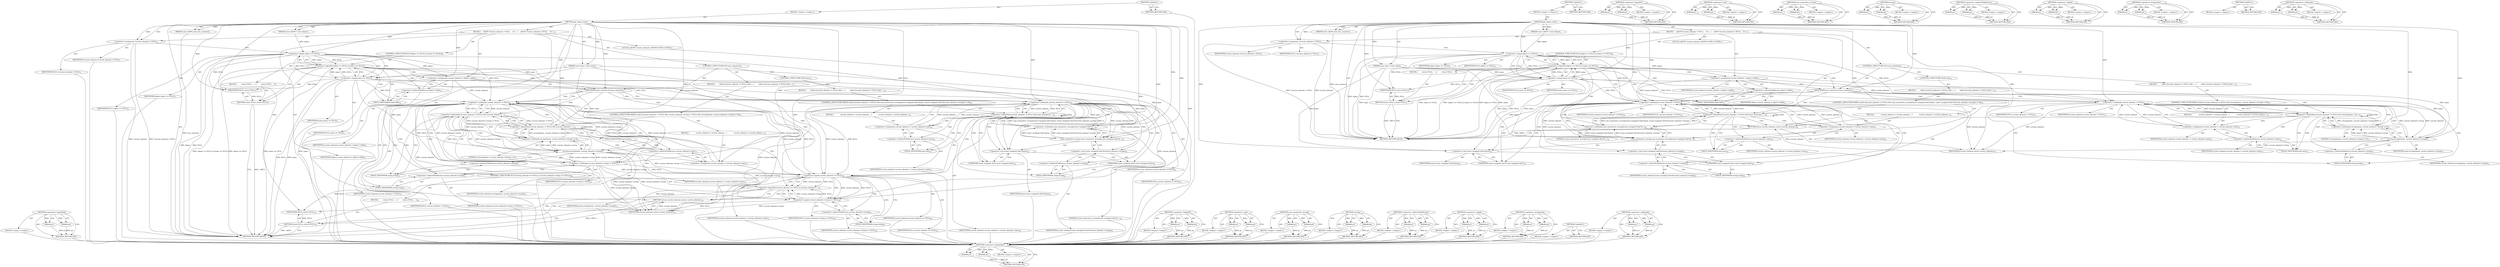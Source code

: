 digraph "&lt;operator&gt;.notEquals" {
vulnerable_125 [label=<(METHOD,&lt;operator&gt;.logicalAnd)>];
vulnerable_126 [label=<(PARAM,p1)>];
vulnerable_127 [label=<(PARAM,p2)>];
vulnerable_128 [label=<(BLOCK,&lt;empty&gt;,&lt;empty&gt;)>];
vulnerable_129 [label=<(METHOD_RETURN,ANY)>];
vulnerable_6 [label=<(METHOD,&lt;global&gt;)<SUB>1</SUB>>];
vulnerable_7 [label=<(BLOCK,&lt;empty&gt;,&lt;empty&gt;)<SUB>1</SUB>>];
vulnerable_8 [label=<(METHOD,get_object_item)<SUB>1</SUB>>];
vulnerable_9 [label=<(PARAM,const cJSON * const object)<SUB>1</SUB>>];
vulnerable_10 [label=<(PARAM,const char * const name)<SUB>1</SUB>>];
vulnerable_11 [label=<(PARAM,const cJSON_bool case_sensitive)<SUB>1</SUB>>];
vulnerable_12 [label=<(BLOCK,{
    cJSON *current_element = NULL;

    if ((...,{
    cJSON *current_element = NULL;

    if ((...)<SUB>2</SUB>>];
vulnerable_13 [label="<(LOCAL,cJSON* current_element: cJSON*)<SUB>3</SUB>>"];
vulnerable_14 [label=<(&lt;operator&gt;.assignment,*current_element = NULL)<SUB>3</SUB>>];
vulnerable_15 [label=<(IDENTIFIER,current_element,*current_element = NULL)<SUB>3</SUB>>];
vulnerable_16 [label=<(IDENTIFIER,NULL,*current_element = NULL)<SUB>3</SUB>>];
vulnerable_17 [label=<(CONTROL_STRUCTURE,IF,if ((object == NULL) || (name == NULL)))<SUB>5</SUB>>];
vulnerable_18 [label=<(&lt;operator&gt;.logicalOr,(object == NULL) || (name == NULL))<SUB>5</SUB>>];
vulnerable_19 [label=<(&lt;operator&gt;.equals,object == NULL)<SUB>5</SUB>>];
vulnerable_20 [label=<(IDENTIFIER,object,object == NULL)<SUB>5</SUB>>];
vulnerable_21 [label=<(IDENTIFIER,NULL,object == NULL)<SUB>5</SUB>>];
vulnerable_22 [label=<(&lt;operator&gt;.equals,name == NULL)<SUB>5</SUB>>];
vulnerable_23 [label=<(IDENTIFIER,name,name == NULL)<SUB>5</SUB>>];
vulnerable_24 [label=<(IDENTIFIER,NULL,name == NULL)<SUB>5</SUB>>];
vulnerable_25 [label=<(BLOCK,{
        return NULL;
    },{
        return NULL;
    })<SUB>6</SUB>>];
vulnerable_26 [label=<(RETURN,return NULL;,return NULL;)<SUB>7</SUB>>];
vulnerable_27 [label=<(IDENTIFIER,NULL,return NULL;)<SUB>7</SUB>>];
vulnerable_28 [label=<(&lt;operator&gt;.assignment,current_element = object-&gt;child)<SUB>10</SUB>>];
vulnerable_29 [label=<(IDENTIFIER,current_element,current_element = object-&gt;child)<SUB>10</SUB>>];
vulnerable_30 [label=<(&lt;operator&gt;.indirectFieldAccess,object-&gt;child)<SUB>10</SUB>>];
vulnerable_31 [label=<(IDENTIFIER,object,current_element = object-&gt;child)<SUB>10</SUB>>];
vulnerable_32 [label=<(FIELD_IDENTIFIER,child,child)<SUB>10</SUB>>];
vulnerable_33 [label=<(CONTROL_STRUCTURE,IF,if (case_sensitive))<SUB>11</SUB>>];
vulnerable_34 [label=<(IDENTIFIER,case_sensitive,if (case_sensitive))<SUB>11</SUB>>];
vulnerable_35 [label=<(BLOCK,{
        while ((current_element != NULL) &amp;&amp; (...,{
        while ((current_element != NULL) &amp;&amp; (...)<SUB>12</SUB>>];
vulnerable_36 [label=<(CONTROL_STRUCTURE,WHILE,while ((current_element != NULL) &amp;&amp; (strcmp(name, current_element-&gt;string) != 0)))<SUB>13</SUB>>];
vulnerable_37 [label=<(&lt;operator&gt;.logicalAnd,(current_element != NULL) &amp;&amp; (strcmp(name, curr...)<SUB>13</SUB>>];
vulnerable_38 [label=<(&lt;operator&gt;.notEquals,current_element != NULL)<SUB>13</SUB>>];
vulnerable_39 [label=<(IDENTIFIER,current_element,current_element != NULL)<SUB>13</SUB>>];
vulnerable_40 [label=<(IDENTIFIER,NULL,current_element != NULL)<SUB>13</SUB>>];
vulnerable_41 [label=<(&lt;operator&gt;.notEquals,strcmp(name, current_element-&gt;string) != 0)<SUB>13</SUB>>];
vulnerable_42 [label=<(strcmp,strcmp(name, current_element-&gt;string))<SUB>13</SUB>>];
vulnerable_43 [label=<(IDENTIFIER,name,strcmp(name, current_element-&gt;string))<SUB>13</SUB>>];
vulnerable_44 [label=<(&lt;operator&gt;.indirectFieldAccess,current_element-&gt;string)<SUB>13</SUB>>];
vulnerable_45 [label=<(IDENTIFIER,current_element,strcmp(name, current_element-&gt;string))<SUB>13</SUB>>];
vulnerable_46 [label=<(FIELD_IDENTIFIER,string,string)<SUB>13</SUB>>];
vulnerable_47 [label=<(LITERAL,0,strcmp(name, current_element-&gt;string) != 0)<SUB>13</SUB>>];
vulnerable_48 [label=<(BLOCK,{
             current_element = current_elemen...,{
             current_element = current_elemen...)<SUB>14</SUB>>];
vulnerable_49 [label=<(&lt;operator&gt;.assignment,current_element = current_element-&gt;next)<SUB>15</SUB>>];
vulnerable_50 [label=<(IDENTIFIER,current_element,current_element = current_element-&gt;next)<SUB>15</SUB>>];
vulnerable_51 [label=<(&lt;operator&gt;.indirectFieldAccess,current_element-&gt;next)<SUB>15</SUB>>];
vulnerable_52 [label=<(IDENTIFIER,current_element,current_element = current_element-&gt;next)<SUB>15</SUB>>];
vulnerable_53 [label=<(FIELD_IDENTIFIER,next,next)<SUB>15</SUB>>];
vulnerable_54 [label=<(CONTROL_STRUCTURE,ELSE,else)<SUB>19</SUB>>];
vulnerable_55 [label=<(BLOCK,{
        while ((current_element != NULL) &amp;&amp; (...,{
        while ((current_element != NULL) &amp;&amp; (...)<SUB>19</SUB>>];
vulnerable_56 [label=<(CONTROL_STRUCTURE,WHILE,while ((current_element != NULL) &amp;&amp; (case_insensitive_strcmp((const unsigned char*)name, (const unsigned char*)(current_element-&gt;string)) != 0)))<SUB>20</SUB>>];
vulnerable_57 [label=<(&lt;operator&gt;.logicalAnd,(current_element != NULL) &amp;&amp; (case_insensitive_...)<SUB>20</SUB>>];
vulnerable_58 [label=<(&lt;operator&gt;.notEquals,current_element != NULL)<SUB>20</SUB>>];
vulnerable_59 [label=<(IDENTIFIER,current_element,current_element != NULL)<SUB>20</SUB>>];
vulnerable_60 [label=<(IDENTIFIER,NULL,current_element != NULL)<SUB>20</SUB>>];
vulnerable_61 [label=<(&lt;operator&gt;.notEquals,case_insensitive_strcmp((const unsigned char*)n...)<SUB>20</SUB>>];
vulnerable_62 [label=<(case_insensitive_strcmp,case_insensitive_strcmp((const unsigned char*)n...)<SUB>20</SUB>>];
vulnerable_63 [label=<(&lt;operator&gt;.cast,(const unsigned char*)name)<SUB>20</SUB>>];
vulnerable_64 [label=<(UNKNOWN,const unsigned char*,const unsigned char*)<SUB>20</SUB>>];
vulnerable_65 [label=<(IDENTIFIER,name,(const unsigned char*)name)<SUB>20</SUB>>];
vulnerable_66 [label=<(&lt;operator&gt;.cast,(const unsigned char*)(current_element-&gt;string))<SUB>20</SUB>>];
vulnerable_67 [label=<(UNKNOWN,const unsigned char*,const unsigned char*)<SUB>20</SUB>>];
vulnerable_68 [label=<(&lt;operator&gt;.indirectFieldAccess,current_element-&gt;string)<SUB>20</SUB>>];
vulnerable_69 [label=<(IDENTIFIER,current_element,(const unsigned char*)(current_element-&gt;string))<SUB>20</SUB>>];
vulnerable_70 [label=<(FIELD_IDENTIFIER,string,string)<SUB>20</SUB>>];
vulnerable_71 [label=<(LITERAL,0,case_insensitive_strcmp((const unsigned char*)n...)<SUB>20</SUB>>];
vulnerable_72 [label=<(BLOCK,{
            current_element = current_element...,{
            current_element = current_element...)<SUB>21</SUB>>];
vulnerable_73 [label=<(&lt;operator&gt;.assignment,current_element = current_element-&gt;next)<SUB>22</SUB>>];
vulnerable_74 [label=<(IDENTIFIER,current_element,current_element = current_element-&gt;next)<SUB>22</SUB>>];
vulnerable_75 [label=<(&lt;operator&gt;.indirectFieldAccess,current_element-&gt;next)<SUB>22</SUB>>];
vulnerable_76 [label=<(IDENTIFIER,current_element,current_element = current_element-&gt;next)<SUB>22</SUB>>];
vulnerable_77 [label=<(FIELD_IDENTIFIER,next,next)<SUB>22</SUB>>];
vulnerable_78 [label=<(RETURN,return current_element;,return current_element;)<SUB>26</SUB>>];
vulnerable_79 [label=<(IDENTIFIER,current_element,return current_element;)<SUB>26</SUB>>];
vulnerable_80 [label=<(METHOD_RETURN,cJSON)<SUB>1</SUB>>];
vulnerable_82 [label=<(METHOD_RETURN,ANY)<SUB>1</SUB>>];
vulnerable_110 [label=<(METHOD,&lt;operator&gt;.logicalOr)>];
vulnerable_111 [label=<(PARAM,p1)>];
vulnerable_112 [label=<(PARAM,p2)>];
vulnerable_113 [label=<(BLOCK,&lt;empty&gt;,&lt;empty&gt;)>];
vulnerable_114 [label=<(METHOD_RETURN,ANY)>];
vulnerable_145 [label=<(METHOD,&lt;operator&gt;.cast)>];
vulnerable_146 [label=<(PARAM,p1)>];
vulnerable_147 [label=<(PARAM,p2)>];
vulnerable_148 [label=<(BLOCK,&lt;empty&gt;,&lt;empty&gt;)>];
vulnerable_149 [label=<(METHOD_RETURN,ANY)>];
vulnerable_140 [label=<(METHOD,case_insensitive_strcmp)>];
vulnerable_141 [label=<(PARAM,p1)>];
vulnerable_142 [label=<(PARAM,p2)>];
vulnerable_143 [label=<(BLOCK,&lt;empty&gt;,&lt;empty&gt;)>];
vulnerable_144 [label=<(METHOD_RETURN,ANY)>];
vulnerable_135 [label=<(METHOD,strcmp)>];
vulnerable_136 [label=<(PARAM,p1)>];
vulnerable_137 [label=<(PARAM,p2)>];
vulnerable_138 [label=<(BLOCK,&lt;empty&gt;,&lt;empty&gt;)>];
vulnerable_139 [label=<(METHOD_RETURN,ANY)>];
vulnerable_120 [label=<(METHOD,&lt;operator&gt;.indirectFieldAccess)>];
vulnerable_121 [label=<(PARAM,p1)>];
vulnerable_122 [label=<(PARAM,p2)>];
vulnerable_123 [label=<(BLOCK,&lt;empty&gt;,&lt;empty&gt;)>];
vulnerable_124 [label=<(METHOD_RETURN,ANY)>];
vulnerable_115 [label=<(METHOD,&lt;operator&gt;.equals)>];
vulnerable_116 [label=<(PARAM,p1)>];
vulnerable_117 [label=<(PARAM,p2)>];
vulnerable_118 [label=<(BLOCK,&lt;empty&gt;,&lt;empty&gt;)>];
vulnerable_119 [label=<(METHOD_RETURN,ANY)>];
vulnerable_105 [label=<(METHOD,&lt;operator&gt;.assignment)>];
vulnerable_106 [label=<(PARAM,p1)>];
vulnerable_107 [label=<(PARAM,p2)>];
vulnerable_108 [label=<(BLOCK,&lt;empty&gt;,&lt;empty&gt;)>];
vulnerable_109 [label=<(METHOD_RETURN,ANY)>];
vulnerable_99 [label=<(METHOD,&lt;global&gt;)<SUB>1</SUB>>];
vulnerable_100 [label=<(BLOCK,&lt;empty&gt;,&lt;empty&gt;)>];
vulnerable_101 [label=<(METHOD_RETURN,ANY)>];
vulnerable_130 [label=<(METHOD,&lt;operator&gt;.notEquals)>];
vulnerable_131 [label=<(PARAM,p1)>];
vulnerable_132 [label=<(PARAM,p2)>];
vulnerable_133 [label=<(BLOCK,&lt;empty&gt;,&lt;empty&gt;)>];
vulnerable_134 [label=<(METHOD_RETURN,ANY)>];
fixed_144 [label=<(METHOD,&lt;operator&gt;.logicalAnd)>];
fixed_145 [label=<(PARAM,p1)>];
fixed_146 [label=<(PARAM,p2)>];
fixed_147 [label=<(BLOCK,&lt;empty&gt;,&lt;empty&gt;)>];
fixed_148 [label=<(METHOD_RETURN,ANY)>];
fixed_6 [label=<(METHOD,&lt;global&gt;)<SUB>1</SUB>>];
fixed_7 [label=<(BLOCK,&lt;empty&gt;,&lt;empty&gt;)<SUB>1</SUB>>];
fixed_8 [label=<(METHOD,get_object_item)<SUB>1</SUB>>];
fixed_9 [label=<(PARAM,const cJSON * const object)<SUB>1</SUB>>];
fixed_10 [label=<(PARAM,const char * const name)<SUB>1</SUB>>];
fixed_11 [label=<(PARAM,const cJSON_bool case_sensitive)<SUB>1</SUB>>];
fixed_12 [label=<(BLOCK,{
    cJSON *current_element = NULL;

    if ((...,{
    cJSON *current_element = NULL;

    if ((...)<SUB>2</SUB>>];
fixed_13 [label="<(LOCAL,cJSON* current_element: cJSON*)<SUB>3</SUB>>"];
fixed_14 [label=<(&lt;operator&gt;.assignment,*current_element = NULL)<SUB>3</SUB>>];
fixed_15 [label=<(IDENTIFIER,current_element,*current_element = NULL)<SUB>3</SUB>>];
fixed_16 [label=<(IDENTIFIER,NULL,*current_element = NULL)<SUB>3</SUB>>];
fixed_17 [label=<(CONTROL_STRUCTURE,IF,if ((object == NULL) || (name == NULL)))<SUB>5</SUB>>];
fixed_18 [label=<(&lt;operator&gt;.logicalOr,(object == NULL) || (name == NULL))<SUB>5</SUB>>];
fixed_19 [label=<(&lt;operator&gt;.equals,object == NULL)<SUB>5</SUB>>];
fixed_20 [label=<(IDENTIFIER,object,object == NULL)<SUB>5</SUB>>];
fixed_21 [label=<(IDENTIFIER,NULL,object == NULL)<SUB>5</SUB>>];
fixed_22 [label=<(&lt;operator&gt;.equals,name == NULL)<SUB>5</SUB>>];
fixed_23 [label=<(IDENTIFIER,name,name == NULL)<SUB>5</SUB>>];
fixed_24 [label=<(IDENTIFIER,NULL,name == NULL)<SUB>5</SUB>>];
fixed_25 [label=<(BLOCK,{
        return NULL;
    },{
        return NULL;
    })<SUB>6</SUB>>];
fixed_26 [label=<(RETURN,return NULL;,return NULL;)<SUB>7</SUB>>];
fixed_27 [label=<(IDENTIFIER,NULL,return NULL;)<SUB>7</SUB>>];
fixed_28 [label=<(&lt;operator&gt;.assignment,current_element = object-&gt;child)<SUB>10</SUB>>];
fixed_29 [label=<(IDENTIFIER,current_element,current_element = object-&gt;child)<SUB>10</SUB>>];
fixed_30 [label=<(&lt;operator&gt;.indirectFieldAccess,object-&gt;child)<SUB>10</SUB>>];
fixed_31 [label=<(IDENTIFIER,object,current_element = object-&gt;child)<SUB>10</SUB>>];
fixed_32 [label=<(FIELD_IDENTIFIER,child,child)<SUB>10</SUB>>];
fixed_33 [label=<(CONTROL_STRUCTURE,IF,if (case_sensitive))<SUB>11</SUB>>];
fixed_34 [label=<(IDENTIFIER,case_sensitive,if (case_sensitive))<SUB>11</SUB>>];
fixed_35 [label=<(BLOCK,{
        while ((current_element != NULL) &amp;&amp; (...,{
        while ((current_element != NULL) &amp;&amp; (...)<SUB>12</SUB>>];
fixed_36 [label=<(CONTROL_STRUCTURE,WHILE,while ((current_element != NULL) &amp;&amp; (current_element-&gt;string != NULL) &amp;&amp; (strcmp(name, current_element-&gt;string) != 0)))<SUB>13</SUB>>];
fixed_37 [label=<(&lt;operator&gt;.logicalAnd,(current_element != NULL) &amp;&amp; (current_element-&gt;...)<SUB>13</SUB>>];
fixed_38 [label=<(&lt;operator&gt;.logicalAnd,(current_element != NULL) &amp;&amp; (current_element-&gt;...)<SUB>13</SUB>>];
fixed_39 [label=<(&lt;operator&gt;.notEquals,current_element != NULL)<SUB>13</SUB>>];
fixed_40 [label=<(IDENTIFIER,current_element,current_element != NULL)<SUB>13</SUB>>];
fixed_41 [label=<(IDENTIFIER,NULL,current_element != NULL)<SUB>13</SUB>>];
fixed_42 [label=<(&lt;operator&gt;.notEquals,current_element-&gt;string != NULL)<SUB>13</SUB>>];
fixed_43 [label=<(&lt;operator&gt;.indirectFieldAccess,current_element-&gt;string)<SUB>13</SUB>>];
fixed_44 [label=<(IDENTIFIER,current_element,current_element-&gt;string != NULL)<SUB>13</SUB>>];
fixed_45 [label=<(FIELD_IDENTIFIER,string,string)<SUB>13</SUB>>];
fixed_46 [label=<(IDENTIFIER,NULL,current_element-&gt;string != NULL)<SUB>13</SUB>>];
fixed_47 [label=<(&lt;operator&gt;.notEquals,strcmp(name, current_element-&gt;string) != 0)<SUB>13</SUB>>];
fixed_48 [label=<(strcmp,strcmp(name, current_element-&gt;string))<SUB>13</SUB>>];
fixed_49 [label=<(IDENTIFIER,name,strcmp(name, current_element-&gt;string))<SUB>13</SUB>>];
fixed_50 [label=<(&lt;operator&gt;.indirectFieldAccess,current_element-&gt;string)<SUB>13</SUB>>];
fixed_51 [label=<(IDENTIFIER,current_element,strcmp(name, current_element-&gt;string))<SUB>13</SUB>>];
fixed_52 [label=<(FIELD_IDENTIFIER,string,string)<SUB>13</SUB>>];
fixed_53 [label=<(LITERAL,0,strcmp(name, current_element-&gt;string) != 0)<SUB>13</SUB>>];
fixed_54 [label=<(BLOCK,{
             current_element = current_elemen...,{
             current_element = current_elemen...)<SUB>14</SUB>>];
fixed_55 [label=<(&lt;operator&gt;.assignment,current_element = current_element-&gt;next)<SUB>15</SUB>>];
fixed_56 [label=<(IDENTIFIER,current_element,current_element = current_element-&gt;next)<SUB>15</SUB>>];
fixed_57 [label=<(&lt;operator&gt;.indirectFieldAccess,current_element-&gt;next)<SUB>15</SUB>>];
fixed_58 [label=<(IDENTIFIER,current_element,current_element = current_element-&gt;next)<SUB>15</SUB>>];
fixed_59 [label=<(FIELD_IDENTIFIER,next,next)<SUB>15</SUB>>];
fixed_60 [label=<(CONTROL_STRUCTURE,ELSE,else)<SUB>19</SUB>>];
fixed_61 [label=<(BLOCK,{
        while ((current_element != NULL) &amp;&amp; (...,{
        while ((current_element != NULL) &amp;&amp; (...)<SUB>19</SUB>>];
fixed_62 [label=<(CONTROL_STRUCTURE,WHILE,while ((current_element != NULL) &amp;&amp; (case_insensitive_strcmp((const unsigned char*)name, (const unsigned char*)(current_element-&gt;string)) != 0)))<SUB>20</SUB>>];
fixed_63 [label=<(&lt;operator&gt;.logicalAnd,(current_element != NULL) &amp;&amp; (case_insensitive_...)<SUB>20</SUB>>];
fixed_64 [label=<(&lt;operator&gt;.notEquals,current_element != NULL)<SUB>20</SUB>>];
fixed_65 [label=<(IDENTIFIER,current_element,current_element != NULL)<SUB>20</SUB>>];
fixed_66 [label=<(IDENTIFIER,NULL,current_element != NULL)<SUB>20</SUB>>];
fixed_67 [label=<(&lt;operator&gt;.notEquals,case_insensitive_strcmp((const unsigned char*)n...)<SUB>20</SUB>>];
fixed_68 [label=<(case_insensitive_strcmp,case_insensitive_strcmp((const unsigned char*)n...)<SUB>20</SUB>>];
fixed_69 [label=<(&lt;operator&gt;.cast,(const unsigned char*)name)<SUB>20</SUB>>];
fixed_70 [label=<(UNKNOWN,const unsigned char*,const unsigned char*)<SUB>20</SUB>>];
fixed_71 [label=<(IDENTIFIER,name,(const unsigned char*)name)<SUB>20</SUB>>];
fixed_72 [label=<(&lt;operator&gt;.cast,(const unsigned char*)(current_element-&gt;string))<SUB>20</SUB>>];
fixed_73 [label=<(UNKNOWN,const unsigned char*,const unsigned char*)<SUB>20</SUB>>];
fixed_74 [label=<(&lt;operator&gt;.indirectFieldAccess,current_element-&gt;string)<SUB>20</SUB>>];
fixed_75 [label=<(IDENTIFIER,current_element,(const unsigned char*)(current_element-&gt;string))<SUB>20</SUB>>];
fixed_76 [label=<(FIELD_IDENTIFIER,string,string)<SUB>20</SUB>>];
fixed_77 [label=<(LITERAL,0,case_insensitive_strcmp((const unsigned char*)n...)<SUB>20</SUB>>];
fixed_78 [label=<(BLOCK,{
            current_element = current_element...,{
            current_element = current_element...)<SUB>21</SUB>>];
fixed_79 [label=<(&lt;operator&gt;.assignment,current_element = current_element-&gt;next)<SUB>22</SUB>>];
fixed_80 [label=<(IDENTIFIER,current_element,current_element = current_element-&gt;next)<SUB>22</SUB>>];
fixed_81 [label=<(&lt;operator&gt;.indirectFieldAccess,current_element-&gt;next)<SUB>22</SUB>>];
fixed_82 [label=<(IDENTIFIER,current_element,current_element = current_element-&gt;next)<SUB>22</SUB>>];
fixed_83 [label=<(FIELD_IDENTIFIER,next,next)<SUB>22</SUB>>];
fixed_84 [label=<(CONTROL_STRUCTURE,IF,if ((current_element == NULL) || (current_element-&gt;string == NULL)))<SUB>26</SUB>>];
fixed_85 [label=<(&lt;operator&gt;.logicalOr,(current_element == NULL) || (current_element-&gt;...)<SUB>26</SUB>>];
fixed_86 [label=<(&lt;operator&gt;.equals,current_element == NULL)<SUB>26</SUB>>];
fixed_87 [label=<(IDENTIFIER,current_element,current_element == NULL)<SUB>26</SUB>>];
fixed_88 [label=<(IDENTIFIER,NULL,current_element == NULL)<SUB>26</SUB>>];
fixed_89 [label=<(&lt;operator&gt;.equals,current_element-&gt;string == NULL)<SUB>26</SUB>>];
fixed_90 [label=<(&lt;operator&gt;.indirectFieldAccess,current_element-&gt;string)<SUB>26</SUB>>];
fixed_91 [label=<(IDENTIFIER,current_element,current_element-&gt;string == NULL)<SUB>26</SUB>>];
fixed_92 [label=<(FIELD_IDENTIFIER,string,string)<SUB>26</SUB>>];
fixed_93 [label=<(IDENTIFIER,NULL,current_element-&gt;string == NULL)<SUB>26</SUB>>];
fixed_94 [label=<(BLOCK,{
        return NULL;
    },{
        return NULL;
    })<SUB>26</SUB>>];
fixed_95 [label=<(RETURN,return NULL;,return NULL;)<SUB>27</SUB>>];
fixed_96 [label=<(IDENTIFIER,NULL,return NULL;)<SUB>27</SUB>>];
fixed_97 [label=<(RETURN,return current_element;,return current_element;)<SUB>30</SUB>>];
fixed_98 [label=<(IDENTIFIER,current_element,return current_element;)<SUB>30</SUB>>];
fixed_99 [label=<(METHOD_RETURN,cJSON)<SUB>1</SUB>>];
fixed_101 [label=<(METHOD_RETURN,ANY)<SUB>1</SUB>>];
fixed_129 [label=<(METHOD,&lt;operator&gt;.logicalOr)>];
fixed_130 [label=<(PARAM,p1)>];
fixed_131 [label=<(PARAM,p2)>];
fixed_132 [label=<(BLOCK,&lt;empty&gt;,&lt;empty&gt;)>];
fixed_133 [label=<(METHOD_RETURN,ANY)>];
fixed_164 [label=<(METHOD,&lt;operator&gt;.cast)>];
fixed_165 [label=<(PARAM,p1)>];
fixed_166 [label=<(PARAM,p2)>];
fixed_167 [label=<(BLOCK,&lt;empty&gt;,&lt;empty&gt;)>];
fixed_168 [label=<(METHOD_RETURN,ANY)>];
fixed_159 [label=<(METHOD,case_insensitive_strcmp)>];
fixed_160 [label=<(PARAM,p1)>];
fixed_161 [label=<(PARAM,p2)>];
fixed_162 [label=<(BLOCK,&lt;empty&gt;,&lt;empty&gt;)>];
fixed_163 [label=<(METHOD_RETURN,ANY)>];
fixed_154 [label=<(METHOD,strcmp)>];
fixed_155 [label=<(PARAM,p1)>];
fixed_156 [label=<(PARAM,p2)>];
fixed_157 [label=<(BLOCK,&lt;empty&gt;,&lt;empty&gt;)>];
fixed_158 [label=<(METHOD_RETURN,ANY)>];
fixed_139 [label=<(METHOD,&lt;operator&gt;.indirectFieldAccess)>];
fixed_140 [label=<(PARAM,p1)>];
fixed_141 [label=<(PARAM,p2)>];
fixed_142 [label=<(BLOCK,&lt;empty&gt;,&lt;empty&gt;)>];
fixed_143 [label=<(METHOD_RETURN,ANY)>];
fixed_134 [label=<(METHOD,&lt;operator&gt;.equals)>];
fixed_135 [label=<(PARAM,p1)>];
fixed_136 [label=<(PARAM,p2)>];
fixed_137 [label=<(BLOCK,&lt;empty&gt;,&lt;empty&gt;)>];
fixed_138 [label=<(METHOD_RETURN,ANY)>];
fixed_124 [label=<(METHOD,&lt;operator&gt;.assignment)>];
fixed_125 [label=<(PARAM,p1)>];
fixed_126 [label=<(PARAM,p2)>];
fixed_127 [label=<(BLOCK,&lt;empty&gt;,&lt;empty&gt;)>];
fixed_128 [label=<(METHOD_RETURN,ANY)>];
fixed_118 [label=<(METHOD,&lt;global&gt;)<SUB>1</SUB>>];
fixed_119 [label=<(BLOCK,&lt;empty&gt;,&lt;empty&gt;)>];
fixed_120 [label=<(METHOD_RETURN,ANY)>];
fixed_149 [label=<(METHOD,&lt;operator&gt;.notEquals)>];
fixed_150 [label=<(PARAM,p1)>];
fixed_151 [label=<(PARAM,p2)>];
fixed_152 [label=<(BLOCK,&lt;empty&gt;,&lt;empty&gt;)>];
fixed_153 [label=<(METHOD_RETURN,ANY)>];
vulnerable_125 -> vulnerable_126  [key=0, label="AST: "];
vulnerable_125 -> vulnerable_126  [key=1, label="DDG: "];
vulnerable_125 -> vulnerable_128  [key=0, label="AST: "];
vulnerable_125 -> vulnerable_127  [key=0, label="AST: "];
vulnerable_125 -> vulnerable_127  [key=1, label="DDG: "];
vulnerable_125 -> vulnerable_129  [key=0, label="AST: "];
vulnerable_125 -> vulnerable_129  [key=1, label="CFG: "];
vulnerable_126 -> vulnerable_129  [key=0, label="DDG: p1"];
vulnerable_127 -> vulnerable_129  [key=0, label="DDG: p2"];
vulnerable_6 -> vulnerable_7  [key=0, label="AST: "];
vulnerable_6 -> vulnerable_82  [key=0, label="AST: "];
vulnerable_6 -> vulnerable_82  [key=1, label="CFG: "];
vulnerable_7 -> vulnerable_8  [key=0, label="AST: "];
vulnerable_8 -> vulnerable_9  [key=0, label="AST: "];
vulnerable_8 -> vulnerable_9  [key=1, label="DDG: "];
vulnerable_8 -> vulnerable_10  [key=0, label="AST: "];
vulnerable_8 -> vulnerable_10  [key=1, label="DDG: "];
vulnerable_8 -> vulnerable_11  [key=0, label="AST: "];
vulnerable_8 -> vulnerable_11  [key=1, label="DDG: "];
vulnerable_8 -> vulnerable_12  [key=0, label="AST: "];
vulnerable_8 -> vulnerable_80  [key=0, label="AST: "];
vulnerable_8 -> vulnerable_14  [key=0, label="CFG: "];
vulnerable_8 -> vulnerable_14  [key=1, label="DDG: "];
vulnerable_8 -> vulnerable_34  [key=0, label="DDG: "];
vulnerable_8 -> vulnerable_79  [key=0, label="DDG: "];
vulnerable_8 -> vulnerable_19  [key=0, label="DDG: "];
vulnerable_8 -> vulnerable_22  [key=0, label="DDG: "];
vulnerable_8 -> vulnerable_27  [key=0, label="DDG: "];
vulnerable_8 -> vulnerable_38  [key=0, label="DDG: "];
vulnerable_8 -> vulnerable_41  [key=0, label="DDG: "];
vulnerable_8 -> vulnerable_42  [key=0, label="DDG: "];
vulnerable_8 -> vulnerable_58  [key=0, label="DDG: "];
vulnerable_8 -> vulnerable_61  [key=0, label="DDG: "];
vulnerable_8 -> vulnerable_62  [key=0, label="DDG: "];
vulnerable_8 -> vulnerable_63  [key=0, label="DDG: "];
vulnerable_9 -> vulnerable_19  [key=0, label="DDG: object"];
vulnerable_10 -> vulnerable_80  [key=0, label="DDG: name"];
vulnerable_10 -> vulnerable_22  [key=0, label="DDG: name"];
vulnerable_10 -> vulnerable_42  [key=0, label="DDG: name"];
vulnerable_10 -> vulnerable_62  [key=0, label="DDG: name"];
vulnerable_10 -> vulnerable_63  [key=0, label="DDG: name"];
vulnerable_11 -> vulnerable_80  [key=0, label="DDG: case_sensitive"];
vulnerable_12 -> vulnerable_13  [key=0, label="AST: "];
vulnerable_12 -> vulnerable_14  [key=0, label="AST: "];
vulnerable_12 -> vulnerable_17  [key=0, label="AST: "];
vulnerable_12 -> vulnerable_28  [key=0, label="AST: "];
vulnerable_12 -> vulnerable_33  [key=0, label="AST: "];
vulnerable_12 -> vulnerable_78  [key=0, label="AST: "];
vulnerable_14 -> vulnerable_15  [key=0, label="AST: "];
vulnerable_14 -> vulnerable_16  [key=0, label="AST: "];
vulnerable_14 -> vulnerable_19  [key=0, label="CFG: "];
vulnerable_14 -> vulnerable_80  [key=0, label="DDG: current_element"];
vulnerable_14 -> vulnerable_80  [key=1, label="DDG: *current_element = NULL"];
vulnerable_17 -> vulnerable_18  [key=0, label="AST: "];
vulnerable_17 -> vulnerable_25  [key=0, label="AST: "];
vulnerable_18 -> vulnerable_19  [key=0, label="AST: "];
vulnerable_18 -> vulnerable_22  [key=0, label="AST: "];
vulnerable_18 -> vulnerable_26  [key=0, label="CFG: "];
vulnerable_18 -> vulnerable_26  [key=1, label="CDG: "];
vulnerable_18 -> vulnerable_32  [key=0, label="CFG: "];
vulnerable_18 -> vulnerable_32  [key=1, label="CDG: "];
vulnerable_18 -> vulnerable_80  [key=0, label="DDG: object == NULL"];
vulnerable_18 -> vulnerable_80  [key=1, label="DDG: name == NULL"];
vulnerable_18 -> vulnerable_80  [key=2, label="DDG: (object == NULL) || (name == NULL)"];
vulnerable_18 -> vulnerable_30  [key=0, label="CDG: "];
vulnerable_18 -> vulnerable_34  [key=0, label="CDG: "];
vulnerable_18 -> vulnerable_28  [key=0, label="CDG: "];
vulnerable_18 -> vulnerable_78  [key=0, label="CDG: "];
vulnerable_19 -> vulnerable_20  [key=0, label="AST: "];
vulnerable_19 -> vulnerable_21  [key=0, label="AST: "];
vulnerable_19 -> vulnerable_18  [key=0, label="CFG: "];
vulnerable_19 -> vulnerable_18  [key=1, label="DDG: object"];
vulnerable_19 -> vulnerable_18  [key=2, label="DDG: NULL"];
vulnerable_19 -> vulnerable_22  [key=0, label="CFG: "];
vulnerable_19 -> vulnerable_22  [key=1, label="DDG: NULL"];
vulnerable_19 -> vulnerable_22  [key=2, label="CDG: "];
vulnerable_19 -> vulnerable_80  [key=0, label="DDG: object"];
vulnerable_19 -> vulnerable_80  [key=1, label="DDG: NULL"];
vulnerable_19 -> vulnerable_28  [key=0, label="DDG: object"];
vulnerable_19 -> vulnerable_27  [key=0, label="DDG: NULL"];
vulnerable_19 -> vulnerable_38  [key=0, label="DDG: NULL"];
vulnerable_19 -> vulnerable_58  [key=0, label="DDG: NULL"];
vulnerable_22 -> vulnerable_23  [key=0, label="AST: "];
vulnerable_22 -> vulnerable_24  [key=0, label="AST: "];
vulnerable_22 -> vulnerable_18  [key=0, label="CFG: "];
vulnerable_22 -> vulnerable_18  [key=1, label="DDG: name"];
vulnerable_22 -> vulnerable_18  [key=2, label="DDG: NULL"];
vulnerable_22 -> vulnerable_80  [key=0, label="DDG: name"];
vulnerable_22 -> vulnerable_80  [key=1, label="DDG: NULL"];
vulnerable_22 -> vulnerable_27  [key=0, label="DDG: NULL"];
vulnerable_22 -> vulnerable_38  [key=0, label="DDG: NULL"];
vulnerable_22 -> vulnerable_42  [key=0, label="DDG: name"];
vulnerable_22 -> vulnerable_58  [key=0, label="DDG: NULL"];
vulnerable_22 -> vulnerable_62  [key=0, label="DDG: name"];
vulnerable_22 -> vulnerable_63  [key=0, label="DDG: name"];
vulnerable_25 -> vulnerable_26  [key=0, label="AST: "];
vulnerable_26 -> vulnerable_27  [key=0, label="AST: "];
vulnerable_26 -> vulnerable_80  [key=0, label="CFG: "];
vulnerable_26 -> vulnerable_80  [key=1, label="DDG: &lt;RET&gt;"];
vulnerable_27 -> vulnerable_26  [key=0, label="DDG: NULL"];
vulnerable_28 -> vulnerable_29  [key=0, label="AST: "];
vulnerable_28 -> vulnerable_30  [key=0, label="AST: "];
vulnerable_28 -> vulnerable_34  [key=0, label="CFG: "];
vulnerable_28 -> vulnerable_38  [key=0, label="DDG: current_element"];
vulnerable_28 -> vulnerable_58  [key=0, label="DDG: current_element"];
vulnerable_30 -> vulnerable_31  [key=0, label="AST: "];
vulnerable_30 -> vulnerable_32  [key=0, label="AST: "];
vulnerable_30 -> vulnerable_28  [key=0, label="CFG: "];
vulnerable_32 -> vulnerable_30  [key=0, label="CFG: "];
vulnerable_33 -> vulnerable_34  [key=0, label="AST: "];
vulnerable_33 -> vulnerable_35  [key=0, label="AST: "];
vulnerable_33 -> vulnerable_54  [key=0, label="AST: "];
vulnerable_34 -> vulnerable_38  [key=0, label="CFG: "];
vulnerable_34 -> vulnerable_38  [key=1, label="CDG: "];
vulnerable_34 -> vulnerable_58  [key=0, label="CFG: "];
vulnerable_34 -> vulnerable_58  [key=1, label="CDG: "];
vulnerable_34 -> vulnerable_57  [key=0, label="CDG: "];
vulnerable_34 -> vulnerable_37  [key=0, label="CDG: "];
vulnerable_35 -> vulnerable_36  [key=0, label="AST: "];
vulnerable_36 -> vulnerable_37  [key=0, label="AST: "];
vulnerable_36 -> vulnerable_48  [key=0, label="AST: "];
vulnerable_37 -> vulnerable_38  [key=0, label="AST: "];
vulnerable_37 -> vulnerable_38  [key=1, label="CDG: "];
vulnerable_37 -> vulnerable_41  [key=0, label="AST: "];
vulnerable_37 -> vulnerable_53  [key=0, label="CFG: "];
vulnerable_37 -> vulnerable_53  [key=1, label="CDG: "];
vulnerable_37 -> vulnerable_78  [key=0, label="CFG: "];
vulnerable_37 -> vulnerable_49  [key=0, label="CDG: "];
vulnerable_37 -> vulnerable_51  [key=0, label="CDG: "];
vulnerable_37 -> vulnerable_37  [key=0, label="CDG: "];
vulnerable_38 -> vulnerable_39  [key=0, label="AST: "];
vulnerable_38 -> vulnerable_40  [key=0, label="AST: "];
vulnerable_38 -> vulnerable_37  [key=0, label="CFG: "];
vulnerable_38 -> vulnerable_37  [key=1, label="DDG: current_element"];
vulnerable_38 -> vulnerable_37  [key=2, label="DDG: NULL"];
vulnerable_38 -> vulnerable_46  [key=0, label="CFG: "];
vulnerable_38 -> vulnerable_46  [key=1, label="CDG: "];
vulnerable_38 -> vulnerable_79  [key=0, label="DDG: current_element"];
vulnerable_38 -> vulnerable_49  [key=0, label="DDG: current_element"];
vulnerable_38 -> vulnerable_42  [key=0, label="DDG: current_element"];
vulnerable_38 -> vulnerable_42  [key=1, label="CDG: "];
vulnerable_38 -> vulnerable_44  [key=0, label="CDG: "];
vulnerable_38 -> vulnerable_41  [key=0, label="CDG: "];
vulnerable_41 -> vulnerable_42  [key=0, label="AST: "];
vulnerable_41 -> vulnerable_47  [key=0, label="AST: "];
vulnerable_41 -> vulnerable_37  [key=0, label="CFG: "];
vulnerable_41 -> vulnerable_37  [key=1, label="DDG: strcmp(name, current_element-&gt;string)"];
vulnerable_41 -> vulnerable_37  [key=2, label="DDG: 0"];
vulnerable_42 -> vulnerable_43  [key=0, label="AST: "];
vulnerable_42 -> vulnerable_44  [key=0, label="AST: "];
vulnerable_42 -> vulnerable_41  [key=0, label="CFG: "];
vulnerable_42 -> vulnerable_41  [key=1, label="DDG: name"];
vulnerable_42 -> vulnerable_41  [key=2, label="DDG: current_element-&gt;string"];
vulnerable_42 -> vulnerable_79  [key=0, label="DDG: current_element-&gt;string"];
vulnerable_42 -> vulnerable_38  [key=0, label="DDG: current_element-&gt;string"];
vulnerable_44 -> vulnerable_45  [key=0, label="AST: "];
vulnerable_44 -> vulnerable_46  [key=0, label="AST: "];
vulnerable_44 -> vulnerable_42  [key=0, label="CFG: "];
vulnerable_46 -> vulnerable_44  [key=0, label="CFG: "];
vulnerable_48 -> vulnerable_49  [key=0, label="AST: "];
vulnerable_49 -> vulnerable_50  [key=0, label="AST: "];
vulnerable_49 -> vulnerable_51  [key=0, label="AST: "];
vulnerable_49 -> vulnerable_38  [key=0, label="CFG: "];
vulnerable_49 -> vulnerable_38  [key=1, label="DDG: current_element"];
vulnerable_51 -> vulnerable_52  [key=0, label="AST: "];
vulnerable_51 -> vulnerable_53  [key=0, label="AST: "];
vulnerable_51 -> vulnerable_49  [key=0, label="CFG: "];
vulnerable_53 -> vulnerable_51  [key=0, label="CFG: "];
vulnerable_54 -> vulnerable_55  [key=0, label="AST: "];
vulnerable_55 -> vulnerable_56  [key=0, label="AST: "];
vulnerable_56 -> vulnerable_57  [key=0, label="AST: "];
vulnerable_56 -> vulnerable_72  [key=0, label="AST: "];
vulnerable_57 -> vulnerable_58  [key=0, label="AST: "];
vulnerable_57 -> vulnerable_58  [key=1, label="CDG: "];
vulnerable_57 -> vulnerable_61  [key=0, label="AST: "];
vulnerable_57 -> vulnerable_77  [key=0, label="CFG: "];
vulnerable_57 -> vulnerable_77  [key=1, label="CDG: "];
vulnerable_57 -> vulnerable_78  [key=0, label="CFG: "];
vulnerable_57 -> vulnerable_73  [key=0, label="CDG: "];
vulnerable_57 -> vulnerable_57  [key=0, label="CDG: "];
vulnerable_57 -> vulnerable_75  [key=0, label="CDG: "];
vulnerable_58 -> vulnerable_59  [key=0, label="AST: "];
vulnerable_58 -> vulnerable_60  [key=0, label="AST: "];
vulnerable_58 -> vulnerable_64  [key=0, label="CFG: "];
vulnerable_58 -> vulnerable_64  [key=1, label="CDG: "];
vulnerable_58 -> vulnerable_57  [key=0, label="CFG: "];
vulnerable_58 -> vulnerable_57  [key=1, label="DDG: current_element"];
vulnerable_58 -> vulnerable_57  [key=2, label="DDG: NULL"];
vulnerable_58 -> vulnerable_79  [key=0, label="DDG: current_element"];
vulnerable_58 -> vulnerable_73  [key=0, label="DDG: current_element"];
vulnerable_58 -> vulnerable_62  [key=0, label="DDG: current_element"];
vulnerable_58 -> vulnerable_62  [key=1, label="CDG: "];
vulnerable_58 -> vulnerable_66  [key=0, label="DDG: current_element"];
vulnerable_58 -> vulnerable_66  [key=1, label="CDG: "];
vulnerable_58 -> vulnerable_68  [key=0, label="CDG: "];
vulnerable_58 -> vulnerable_67  [key=0, label="CDG: "];
vulnerable_58 -> vulnerable_61  [key=0, label="CDG: "];
vulnerable_58 -> vulnerable_70  [key=0, label="CDG: "];
vulnerable_58 -> vulnerable_63  [key=0, label="CDG: "];
vulnerable_61 -> vulnerable_62  [key=0, label="AST: "];
vulnerable_61 -> vulnerable_71  [key=0, label="AST: "];
vulnerable_61 -> vulnerable_57  [key=0, label="CFG: "];
vulnerable_61 -> vulnerable_57  [key=1, label="DDG: case_insensitive_strcmp((const unsigned char*)name, (const unsigned char*)(current_element-&gt;string))"];
vulnerable_61 -> vulnerable_57  [key=2, label="DDG: 0"];
vulnerable_62 -> vulnerable_63  [key=0, label="AST: "];
vulnerable_62 -> vulnerable_66  [key=0, label="AST: "];
vulnerable_62 -> vulnerable_61  [key=0, label="CFG: "];
vulnerable_62 -> vulnerable_61  [key=1, label="DDG: (const unsigned char*)name"];
vulnerable_62 -> vulnerable_61  [key=2, label="DDG: (const unsigned char*)(current_element-&gt;string)"];
vulnerable_63 -> vulnerable_64  [key=0, label="AST: "];
vulnerable_63 -> vulnerable_65  [key=0, label="AST: "];
vulnerable_63 -> vulnerable_67  [key=0, label="CFG: "];
vulnerable_64 -> vulnerable_63  [key=0, label="CFG: "];
vulnerable_66 -> vulnerable_67  [key=0, label="AST: "];
vulnerable_66 -> vulnerable_68  [key=0, label="AST: "];
vulnerable_66 -> vulnerable_62  [key=0, label="CFG: "];
vulnerable_67 -> vulnerable_70  [key=0, label="CFG: "];
vulnerable_68 -> vulnerable_69  [key=0, label="AST: "];
vulnerable_68 -> vulnerable_70  [key=0, label="AST: "];
vulnerable_68 -> vulnerable_66  [key=0, label="CFG: "];
vulnerable_70 -> vulnerable_68  [key=0, label="CFG: "];
vulnerable_72 -> vulnerable_73  [key=0, label="AST: "];
vulnerable_73 -> vulnerable_74  [key=0, label="AST: "];
vulnerable_73 -> vulnerable_75  [key=0, label="AST: "];
vulnerable_73 -> vulnerable_58  [key=0, label="CFG: "];
vulnerable_73 -> vulnerable_58  [key=1, label="DDG: current_element"];
vulnerable_75 -> vulnerable_76  [key=0, label="AST: "];
vulnerable_75 -> vulnerable_77  [key=0, label="AST: "];
vulnerable_75 -> vulnerable_73  [key=0, label="CFG: "];
vulnerable_77 -> vulnerable_75  [key=0, label="CFG: "];
vulnerable_78 -> vulnerable_79  [key=0, label="AST: "];
vulnerable_78 -> vulnerable_80  [key=0, label="CFG: "];
vulnerable_78 -> vulnerable_80  [key=1, label="DDG: &lt;RET&gt;"];
vulnerable_79 -> vulnerable_78  [key=0, label="DDG: current_element"];
vulnerable_110 -> vulnerable_111  [key=0, label="AST: "];
vulnerable_110 -> vulnerable_111  [key=1, label="DDG: "];
vulnerable_110 -> vulnerable_113  [key=0, label="AST: "];
vulnerable_110 -> vulnerable_112  [key=0, label="AST: "];
vulnerable_110 -> vulnerable_112  [key=1, label="DDG: "];
vulnerable_110 -> vulnerable_114  [key=0, label="AST: "];
vulnerable_110 -> vulnerable_114  [key=1, label="CFG: "];
vulnerable_111 -> vulnerable_114  [key=0, label="DDG: p1"];
vulnerable_112 -> vulnerable_114  [key=0, label="DDG: p2"];
vulnerable_145 -> vulnerable_146  [key=0, label="AST: "];
vulnerable_145 -> vulnerable_146  [key=1, label="DDG: "];
vulnerable_145 -> vulnerable_148  [key=0, label="AST: "];
vulnerable_145 -> vulnerable_147  [key=0, label="AST: "];
vulnerable_145 -> vulnerable_147  [key=1, label="DDG: "];
vulnerable_145 -> vulnerable_149  [key=0, label="AST: "];
vulnerable_145 -> vulnerable_149  [key=1, label="CFG: "];
vulnerable_146 -> vulnerable_149  [key=0, label="DDG: p1"];
vulnerable_147 -> vulnerable_149  [key=0, label="DDG: p2"];
vulnerable_140 -> vulnerable_141  [key=0, label="AST: "];
vulnerable_140 -> vulnerable_141  [key=1, label="DDG: "];
vulnerable_140 -> vulnerable_143  [key=0, label="AST: "];
vulnerable_140 -> vulnerable_142  [key=0, label="AST: "];
vulnerable_140 -> vulnerable_142  [key=1, label="DDG: "];
vulnerable_140 -> vulnerable_144  [key=0, label="AST: "];
vulnerable_140 -> vulnerable_144  [key=1, label="CFG: "];
vulnerable_141 -> vulnerable_144  [key=0, label="DDG: p1"];
vulnerable_142 -> vulnerable_144  [key=0, label="DDG: p2"];
vulnerable_135 -> vulnerable_136  [key=0, label="AST: "];
vulnerable_135 -> vulnerable_136  [key=1, label="DDG: "];
vulnerable_135 -> vulnerable_138  [key=0, label="AST: "];
vulnerable_135 -> vulnerable_137  [key=0, label="AST: "];
vulnerable_135 -> vulnerable_137  [key=1, label="DDG: "];
vulnerable_135 -> vulnerable_139  [key=0, label="AST: "];
vulnerable_135 -> vulnerable_139  [key=1, label="CFG: "];
vulnerable_136 -> vulnerable_139  [key=0, label="DDG: p1"];
vulnerable_137 -> vulnerable_139  [key=0, label="DDG: p2"];
vulnerable_120 -> vulnerable_121  [key=0, label="AST: "];
vulnerable_120 -> vulnerable_121  [key=1, label="DDG: "];
vulnerable_120 -> vulnerable_123  [key=0, label="AST: "];
vulnerable_120 -> vulnerable_122  [key=0, label="AST: "];
vulnerable_120 -> vulnerable_122  [key=1, label="DDG: "];
vulnerable_120 -> vulnerable_124  [key=0, label="AST: "];
vulnerable_120 -> vulnerable_124  [key=1, label="CFG: "];
vulnerable_121 -> vulnerable_124  [key=0, label="DDG: p1"];
vulnerable_122 -> vulnerable_124  [key=0, label="DDG: p2"];
vulnerable_115 -> vulnerable_116  [key=0, label="AST: "];
vulnerable_115 -> vulnerable_116  [key=1, label="DDG: "];
vulnerable_115 -> vulnerable_118  [key=0, label="AST: "];
vulnerable_115 -> vulnerable_117  [key=0, label="AST: "];
vulnerable_115 -> vulnerable_117  [key=1, label="DDG: "];
vulnerable_115 -> vulnerable_119  [key=0, label="AST: "];
vulnerable_115 -> vulnerable_119  [key=1, label="CFG: "];
vulnerable_116 -> vulnerable_119  [key=0, label="DDG: p1"];
vulnerable_117 -> vulnerable_119  [key=0, label="DDG: p2"];
vulnerable_105 -> vulnerable_106  [key=0, label="AST: "];
vulnerable_105 -> vulnerable_106  [key=1, label="DDG: "];
vulnerable_105 -> vulnerable_108  [key=0, label="AST: "];
vulnerable_105 -> vulnerable_107  [key=0, label="AST: "];
vulnerable_105 -> vulnerable_107  [key=1, label="DDG: "];
vulnerable_105 -> vulnerable_109  [key=0, label="AST: "];
vulnerable_105 -> vulnerable_109  [key=1, label="CFG: "];
vulnerable_106 -> vulnerable_109  [key=0, label="DDG: p1"];
vulnerable_107 -> vulnerable_109  [key=0, label="DDG: p2"];
vulnerable_99 -> vulnerable_100  [key=0, label="AST: "];
vulnerable_99 -> vulnerable_101  [key=0, label="AST: "];
vulnerable_99 -> vulnerable_101  [key=1, label="CFG: "];
vulnerable_130 -> vulnerable_131  [key=0, label="AST: "];
vulnerable_130 -> vulnerable_131  [key=1, label="DDG: "];
vulnerable_130 -> vulnerable_133  [key=0, label="AST: "];
vulnerable_130 -> vulnerable_132  [key=0, label="AST: "];
vulnerable_130 -> vulnerable_132  [key=1, label="DDG: "];
vulnerable_130 -> vulnerable_134  [key=0, label="AST: "];
vulnerable_130 -> vulnerable_134  [key=1, label="CFG: "];
vulnerable_131 -> vulnerable_134  [key=0, label="DDG: p1"];
vulnerable_132 -> vulnerable_134  [key=0, label="DDG: p2"];
fixed_144 -> fixed_145  [key=0, label="AST: "];
fixed_144 -> fixed_145  [key=1, label="DDG: "];
fixed_144 -> fixed_147  [key=0, label="AST: "];
fixed_144 -> fixed_146  [key=0, label="AST: "];
fixed_144 -> fixed_146  [key=1, label="DDG: "];
fixed_144 -> fixed_148  [key=0, label="AST: "];
fixed_144 -> fixed_148  [key=1, label="CFG: "];
fixed_145 -> fixed_148  [key=0, label="DDG: p1"];
fixed_146 -> fixed_148  [key=0, label="DDG: p2"];
fixed_147 -> vulnerable_125  [key=0];
fixed_148 -> vulnerable_125  [key=0];
fixed_6 -> fixed_7  [key=0, label="AST: "];
fixed_6 -> fixed_101  [key=0, label="AST: "];
fixed_6 -> fixed_101  [key=1, label="CFG: "];
fixed_7 -> fixed_8  [key=0, label="AST: "];
fixed_8 -> fixed_9  [key=0, label="AST: "];
fixed_8 -> fixed_9  [key=1, label="DDG: "];
fixed_8 -> fixed_10  [key=0, label="AST: "];
fixed_8 -> fixed_10  [key=1, label="DDG: "];
fixed_8 -> fixed_11  [key=0, label="AST: "];
fixed_8 -> fixed_11  [key=1, label="DDG: "];
fixed_8 -> fixed_12  [key=0, label="AST: "];
fixed_8 -> fixed_99  [key=0, label="AST: "];
fixed_8 -> fixed_14  [key=0, label="CFG: "];
fixed_8 -> fixed_14  [key=1, label="DDG: "];
fixed_8 -> fixed_34  [key=0, label="DDG: "];
fixed_8 -> fixed_98  [key=0, label="DDG: "];
fixed_8 -> fixed_19  [key=0, label="DDG: "];
fixed_8 -> fixed_22  [key=0, label="DDG: "];
fixed_8 -> fixed_27  [key=0, label="DDG: "];
fixed_8 -> fixed_86  [key=0, label="DDG: "];
fixed_8 -> fixed_89  [key=0, label="DDG: "];
fixed_8 -> fixed_96  [key=0, label="DDG: "];
fixed_8 -> fixed_47  [key=0, label="DDG: "];
fixed_8 -> fixed_39  [key=0, label="DDG: "];
fixed_8 -> fixed_42  [key=0, label="DDG: "];
fixed_8 -> fixed_48  [key=0, label="DDG: "];
fixed_8 -> fixed_64  [key=0, label="DDG: "];
fixed_8 -> fixed_67  [key=0, label="DDG: "];
fixed_8 -> fixed_68  [key=0, label="DDG: "];
fixed_8 -> fixed_69  [key=0, label="DDG: "];
fixed_9 -> fixed_19  [key=0, label="DDG: object"];
fixed_10 -> fixed_99  [key=0, label="DDG: name"];
fixed_10 -> fixed_22  [key=0, label="DDG: name"];
fixed_10 -> fixed_48  [key=0, label="DDG: name"];
fixed_10 -> fixed_68  [key=0, label="DDG: name"];
fixed_10 -> fixed_69  [key=0, label="DDG: name"];
fixed_11 -> fixed_99  [key=0, label="DDG: case_sensitive"];
fixed_12 -> fixed_13  [key=0, label="AST: "];
fixed_12 -> fixed_14  [key=0, label="AST: "];
fixed_12 -> fixed_17  [key=0, label="AST: "];
fixed_12 -> fixed_28  [key=0, label="AST: "];
fixed_12 -> fixed_33  [key=0, label="AST: "];
fixed_12 -> fixed_84  [key=0, label="AST: "];
fixed_12 -> fixed_97  [key=0, label="AST: "];
fixed_13 -> vulnerable_125  [key=0];
fixed_14 -> fixed_15  [key=0, label="AST: "];
fixed_14 -> fixed_16  [key=0, label="AST: "];
fixed_14 -> fixed_19  [key=0, label="CFG: "];
fixed_14 -> fixed_99  [key=0, label="DDG: current_element"];
fixed_14 -> fixed_99  [key=1, label="DDG: *current_element = NULL"];
fixed_15 -> vulnerable_125  [key=0];
fixed_16 -> vulnerable_125  [key=0];
fixed_17 -> fixed_18  [key=0, label="AST: "];
fixed_17 -> fixed_25  [key=0, label="AST: "];
fixed_18 -> fixed_19  [key=0, label="AST: "];
fixed_18 -> fixed_22  [key=0, label="AST: "];
fixed_18 -> fixed_26  [key=0, label="CFG: "];
fixed_18 -> fixed_26  [key=1, label="CDG: "];
fixed_18 -> fixed_32  [key=0, label="CFG: "];
fixed_18 -> fixed_32  [key=1, label="CDG: "];
fixed_18 -> fixed_99  [key=0, label="DDG: object == NULL"];
fixed_18 -> fixed_99  [key=1, label="DDG: name == NULL"];
fixed_18 -> fixed_99  [key=2, label="DDG: (object == NULL) || (name == NULL)"];
fixed_18 -> fixed_30  [key=0, label="CDG: "];
fixed_18 -> fixed_34  [key=0, label="CDG: "];
fixed_18 -> fixed_28  [key=0, label="CDG: "];
fixed_18 -> fixed_85  [key=0, label="CDG: "];
fixed_18 -> fixed_86  [key=0, label="CDG: "];
fixed_19 -> fixed_20  [key=0, label="AST: "];
fixed_19 -> fixed_21  [key=0, label="AST: "];
fixed_19 -> fixed_18  [key=0, label="CFG: "];
fixed_19 -> fixed_18  [key=1, label="DDG: object"];
fixed_19 -> fixed_18  [key=2, label="DDG: NULL"];
fixed_19 -> fixed_22  [key=0, label="CFG: "];
fixed_19 -> fixed_22  [key=1, label="DDG: NULL"];
fixed_19 -> fixed_22  [key=2, label="CDG: "];
fixed_19 -> fixed_99  [key=0, label="DDG: object"];
fixed_19 -> fixed_99  [key=1, label="DDG: NULL"];
fixed_19 -> fixed_28  [key=0, label="DDG: object"];
fixed_19 -> fixed_27  [key=0, label="DDG: NULL"];
fixed_19 -> fixed_39  [key=0, label="DDG: NULL"];
fixed_19 -> fixed_64  [key=0, label="DDG: NULL"];
fixed_20 -> vulnerable_125  [key=0];
fixed_21 -> vulnerable_125  [key=0];
fixed_22 -> fixed_23  [key=0, label="AST: "];
fixed_22 -> fixed_24  [key=0, label="AST: "];
fixed_22 -> fixed_18  [key=0, label="CFG: "];
fixed_22 -> fixed_18  [key=1, label="DDG: name"];
fixed_22 -> fixed_18  [key=2, label="DDG: NULL"];
fixed_22 -> fixed_99  [key=0, label="DDG: name"];
fixed_22 -> fixed_99  [key=1, label="DDG: NULL"];
fixed_22 -> fixed_27  [key=0, label="DDG: NULL"];
fixed_22 -> fixed_39  [key=0, label="DDG: NULL"];
fixed_22 -> fixed_48  [key=0, label="DDG: name"];
fixed_22 -> fixed_64  [key=0, label="DDG: NULL"];
fixed_22 -> fixed_68  [key=0, label="DDG: name"];
fixed_22 -> fixed_69  [key=0, label="DDG: name"];
fixed_23 -> vulnerable_125  [key=0];
fixed_24 -> vulnerable_125  [key=0];
fixed_25 -> fixed_26  [key=0, label="AST: "];
fixed_26 -> fixed_27  [key=0, label="AST: "];
fixed_26 -> fixed_99  [key=0, label="CFG: "];
fixed_26 -> fixed_99  [key=1, label="DDG: &lt;RET&gt;"];
fixed_27 -> fixed_26  [key=0, label="DDG: NULL"];
fixed_28 -> fixed_29  [key=0, label="AST: "];
fixed_28 -> fixed_30  [key=0, label="AST: "];
fixed_28 -> fixed_34  [key=0, label="CFG: "];
fixed_28 -> fixed_39  [key=0, label="DDG: current_element"];
fixed_28 -> fixed_64  [key=0, label="DDG: current_element"];
fixed_29 -> vulnerable_125  [key=0];
fixed_30 -> fixed_31  [key=0, label="AST: "];
fixed_30 -> fixed_32  [key=0, label="AST: "];
fixed_30 -> fixed_28  [key=0, label="CFG: "];
fixed_31 -> vulnerable_125  [key=0];
fixed_32 -> fixed_30  [key=0, label="CFG: "];
fixed_33 -> fixed_34  [key=0, label="AST: "];
fixed_33 -> fixed_35  [key=0, label="AST: "];
fixed_33 -> fixed_60  [key=0, label="AST: "];
fixed_34 -> fixed_39  [key=0, label="CFG: "];
fixed_34 -> fixed_39  [key=1, label="CDG: "];
fixed_34 -> fixed_64  [key=0, label="CFG: "];
fixed_34 -> fixed_64  [key=1, label="CDG: "];
fixed_34 -> fixed_37  [key=0, label="CDG: "];
fixed_34 -> fixed_38  [key=0, label="CDG: "];
fixed_34 -> fixed_63  [key=0, label="CDG: "];
fixed_35 -> fixed_36  [key=0, label="AST: "];
fixed_36 -> fixed_37  [key=0, label="AST: "];
fixed_36 -> fixed_54  [key=0, label="AST: "];
fixed_37 -> fixed_38  [key=0, label="AST: "];
fixed_37 -> fixed_38  [key=1, label="CDG: "];
fixed_37 -> fixed_47  [key=0, label="AST: "];
fixed_37 -> fixed_59  [key=0, label="CFG: "];
fixed_37 -> fixed_59  [key=1, label="CDG: "];
fixed_37 -> fixed_86  [key=0, label="CFG: "];
fixed_37 -> fixed_57  [key=0, label="CDG: "];
fixed_37 -> fixed_37  [key=0, label="CDG: "];
fixed_37 -> fixed_55  [key=0, label="CDG: "];
fixed_37 -> fixed_39  [key=0, label="CDG: "];
fixed_38 -> fixed_39  [key=0, label="AST: "];
fixed_38 -> fixed_42  [key=0, label="AST: "];
fixed_38 -> fixed_37  [key=0, label="CFG: "];
fixed_38 -> fixed_37  [key=1, label="DDG: current_element != NULL"];
fixed_38 -> fixed_37  [key=2, label="DDG: current_element-&gt;string != NULL"];
fixed_38 -> fixed_52  [key=0, label="CFG: "];
fixed_38 -> fixed_52  [key=1, label="CDG: "];
fixed_38 -> fixed_47  [key=0, label="CDG: "];
fixed_38 -> fixed_48  [key=0, label="CDG: "];
fixed_38 -> fixed_50  [key=0, label="CDG: "];
fixed_39 -> fixed_40  [key=0, label="AST: "];
fixed_39 -> fixed_41  [key=0, label="AST: "];
fixed_39 -> fixed_38  [key=0, label="CFG: "];
fixed_39 -> fixed_38  [key=1, label="DDG: current_element"];
fixed_39 -> fixed_38  [key=2, label="DDG: NULL"];
fixed_39 -> fixed_45  [key=0, label="CFG: "];
fixed_39 -> fixed_45  [key=1, label="CDG: "];
fixed_39 -> fixed_98  [key=0, label="DDG: current_element"];
fixed_39 -> fixed_86  [key=0, label="DDG: current_element"];
fixed_39 -> fixed_86  [key=1, label="DDG: NULL"];
fixed_39 -> fixed_55  [key=0, label="DDG: current_element"];
fixed_39 -> fixed_42  [key=0, label="DDG: current_element"];
fixed_39 -> fixed_42  [key=1, label="DDG: NULL"];
fixed_39 -> fixed_42  [key=2, label="CDG: "];
fixed_39 -> fixed_48  [key=0, label="DDG: current_element"];
fixed_39 -> fixed_43  [key=0, label="CDG: "];
fixed_40 -> vulnerable_125  [key=0];
fixed_41 -> vulnerable_125  [key=0];
fixed_42 -> fixed_43  [key=0, label="AST: "];
fixed_42 -> fixed_46  [key=0, label="AST: "];
fixed_42 -> fixed_38  [key=0, label="CFG: "];
fixed_42 -> fixed_38  [key=1, label="DDG: current_element-&gt;string"];
fixed_42 -> fixed_38  [key=2, label="DDG: NULL"];
fixed_42 -> fixed_98  [key=0, label="DDG: current_element-&gt;string"];
fixed_42 -> fixed_86  [key=0, label="DDG: current_element-&gt;string"];
fixed_42 -> fixed_86  [key=1, label="DDG: NULL"];
fixed_42 -> fixed_89  [key=0, label="DDG: current_element-&gt;string"];
fixed_42 -> fixed_39  [key=0, label="DDG: current_element-&gt;string"];
fixed_42 -> fixed_39  [key=1, label="DDG: NULL"];
fixed_42 -> fixed_48  [key=0, label="DDG: current_element-&gt;string"];
fixed_43 -> fixed_44  [key=0, label="AST: "];
fixed_43 -> fixed_45  [key=0, label="AST: "];
fixed_43 -> fixed_42  [key=0, label="CFG: "];
fixed_44 -> vulnerable_125  [key=0];
fixed_45 -> fixed_43  [key=0, label="CFG: "];
fixed_46 -> vulnerable_125  [key=0];
fixed_47 -> fixed_48  [key=0, label="AST: "];
fixed_47 -> fixed_53  [key=0, label="AST: "];
fixed_47 -> fixed_37  [key=0, label="CFG: "];
fixed_47 -> fixed_37  [key=1, label="DDG: strcmp(name, current_element-&gt;string)"];
fixed_47 -> fixed_37  [key=2, label="DDG: 0"];
fixed_48 -> fixed_49  [key=0, label="AST: "];
fixed_48 -> fixed_50  [key=0, label="AST: "];
fixed_48 -> fixed_47  [key=0, label="CFG: "];
fixed_48 -> fixed_47  [key=1, label="DDG: name"];
fixed_48 -> fixed_47  [key=2, label="DDG: current_element-&gt;string"];
fixed_48 -> fixed_98  [key=0, label="DDG: current_element-&gt;string"];
fixed_48 -> fixed_86  [key=0, label="DDG: current_element-&gt;string"];
fixed_48 -> fixed_89  [key=0, label="DDG: current_element-&gt;string"];
fixed_48 -> fixed_39  [key=0, label="DDG: current_element-&gt;string"];
fixed_48 -> fixed_42  [key=0, label="DDG: current_element-&gt;string"];
fixed_49 -> vulnerable_125  [key=0];
fixed_50 -> fixed_51  [key=0, label="AST: "];
fixed_50 -> fixed_52  [key=0, label="AST: "];
fixed_50 -> fixed_48  [key=0, label="CFG: "];
fixed_51 -> vulnerable_125  [key=0];
fixed_52 -> fixed_50  [key=0, label="CFG: "];
fixed_53 -> vulnerable_125  [key=0];
fixed_54 -> fixed_55  [key=0, label="AST: "];
fixed_55 -> fixed_56  [key=0, label="AST: "];
fixed_55 -> fixed_57  [key=0, label="AST: "];
fixed_55 -> fixed_39  [key=0, label="CFG: "];
fixed_55 -> fixed_39  [key=1, label="DDG: current_element"];
fixed_56 -> vulnerable_125  [key=0];
fixed_57 -> fixed_58  [key=0, label="AST: "];
fixed_57 -> fixed_59  [key=0, label="AST: "];
fixed_57 -> fixed_55  [key=0, label="CFG: "];
fixed_58 -> vulnerable_125  [key=0];
fixed_59 -> fixed_57  [key=0, label="CFG: "];
fixed_60 -> fixed_61  [key=0, label="AST: "];
fixed_61 -> fixed_62  [key=0, label="AST: "];
fixed_62 -> fixed_63  [key=0, label="AST: "];
fixed_62 -> fixed_78  [key=0, label="AST: "];
fixed_63 -> fixed_64  [key=0, label="AST: "];
fixed_63 -> fixed_64  [key=1, label="CDG: "];
fixed_63 -> fixed_67  [key=0, label="AST: "];
fixed_63 -> fixed_83  [key=0, label="CFG: "];
fixed_63 -> fixed_83  [key=1, label="CDG: "];
fixed_63 -> fixed_86  [key=0, label="CFG: "];
fixed_63 -> fixed_81  [key=0, label="CDG: "];
fixed_63 -> fixed_79  [key=0, label="CDG: "];
fixed_63 -> fixed_63  [key=0, label="CDG: "];
fixed_64 -> fixed_65  [key=0, label="AST: "];
fixed_64 -> fixed_66  [key=0, label="AST: "];
fixed_64 -> fixed_70  [key=0, label="CFG: "];
fixed_64 -> fixed_70  [key=1, label="CDG: "];
fixed_64 -> fixed_63  [key=0, label="CFG: "];
fixed_64 -> fixed_63  [key=1, label="DDG: current_element"];
fixed_64 -> fixed_63  [key=2, label="DDG: NULL"];
fixed_64 -> fixed_98  [key=0, label="DDG: current_element"];
fixed_64 -> fixed_86  [key=0, label="DDG: current_element"];
fixed_64 -> fixed_86  [key=1, label="DDG: NULL"];
fixed_64 -> fixed_89  [key=0, label="DDG: current_element"];
fixed_64 -> fixed_79  [key=0, label="DDG: current_element"];
fixed_64 -> fixed_68  [key=0, label="DDG: current_element"];
fixed_64 -> fixed_68  [key=1, label="CDG: "];
fixed_64 -> fixed_72  [key=0, label="DDG: current_element"];
fixed_64 -> fixed_72  [key=1, label="CDG: "];
fixed_64 -> fixed_73  [key=0, label="CDG: "];
fixed_64 -> fixed_69  [key=0, label="CDG: "];
fixed_64 -> fixed_67  [key=0, label="CDG: "];
fixed_64 -> fixed_74  [key=0, label="CDG: "];
fixed_64 -> fixed_76  [key=0, label="CDG: "];
fixed_65 -> vulnerable_125  [key=0];
fixed_66 -> vulnerable_125  [key=0];
fixed_67 -> fixed_68  [key=0, label="AST: "];
fixed_67 -> fixed_77  [key=0, label="AST: "];
fixed_67 -> fixed_63  [key=0, label="CFG: "];
fixed_67 -> fixed_63  [key=1, label="DDG: case_insensitive_strcmp((const unsigned char*)name, (const unsigned char*)(current_element-&gt;string))"];
fixed_67 -> fixed_63  [key=2, label="DDG: 0"];
fixed_68 -> fixed_69  [key=0, label="AST: "];
fixed_68 -> fixed_72  [key=0, label="AST: "];
fixed_68 -> fixed_67  [key=0, label="CFG: "];
fixed_68 -> fixed_67  [key=1, label="DDG: (const unsigned char*)name"];
fixed_68 -> fixed_67  [key=2, label="DDG: (const unsigned char*)(current_element-&gt;string)"];
fixed_69 -> fixed_70  [key=0, label="AST: "];
fixed_69 -> fixed_71  [key=0, label="AST: "];
fixed_69 -> fixed_73  [key=0, label="CFG: "];
fixed_70 -> fixed_69  [key=0, label="CFG: "];
fixed_71 -> vulnerable_125  [key=0];
fixed_72 -> fixed_73  [key=0, label="AST: "];
fixed_72 -> fixed_74  [key=0, label="AST: "];
fixed_72 -> fixed_68  [key=0, label="CFG: "];
fixed_73 -> fixed_76  [key=0, label="CFG: "];
fixed_74 -> fixed_75  [key=0, label="AST: "];
fixed_74 -> fixed_76  [key=0, label="AST: "];
fixed_74 -> fixed_72  [key=0, label="CFG: "];
fixed_75 -> vulnerable_125  [key=0];
fixed_76 -> fixed_74  [key=0, label="CFG: "];
fixed_77 -> vulnerable_125  [key=0];
fixed_78 -> fixed_79  [key=0, label="AST: "];
fixed_79 -> fixed_80  [key=0, label="AST: "];
fixed_79 -> fixed_81  [key=0, label="AST: "];
fixed_79 -> fixed_64  [key=0, label="CFG: "];
fixed_79 -> fixed_64  [key=1, label="DDG: current_element"];
fixed_80 -> vulnerable_125  [key=0];
fixed_81 -> fixed_82  [key=0, label="AST: "];
fixed_81 -> fixed_83  [key=0, label="AST: "];
fixed_81 -> fixed_79  [key=0, label="CFG: "];
fixed_82 -> vulnerable_125  [key=0];
fixed_83 -> fixed_81  [key=0, label="CFG: "];
fixed_84 -> fixed_85  [key=0, label="AST: "];
fixed_84 -> fixed_94  [key=0, label="AST: "];
fixed_85 -> fixed_86  [key=0, label="AST: "];
fixed_85 -> fixed_89  [key=0, label="AST: "];
fixed_85 -> fixed_95  [key=0, label="CFG: "];
fixed_85 -> fixed_95  [key=1, label="CDG: "];
fixed_85 -> fixed_97  [key=0, label="CFG: "];
fixed_85 -> fixed_97  [key=1, label="CDG: "];
fixed_86 -> fixed_87  [key=0, label="AST: "];
fixed_86 -> fixed_88  [key=0, label="AST: "];
fixed_86 -> fixed_85  [key=0, label="CFG: "];
fixed_86 -> fixed_85  [key=1, label="DDG: current_element"];
fixed_86 -> fixed_85  [key=2, label="DDG: NULL"];
fixed_86 -> fixed_92  [key=0, label="CFG: "];
fixed_86 -> fixed_92  [key=1, label="CDG: "];
fixed_86 -> fixed_98  [key=0, label="DDG: current_element"];
fixed_86 -> fixed_89  [key=0, label="DDG: current_element"];
fixed_86 -> fixed_89  [key=1, label="DDG: NULL"];
fixed_86 -> fixed_89  [key=2, label="CDG: "];
fixed_86 -> fixed_96  [key=0, label="DDG: NULL"];
fixed_86 -> fixed_90  [key=0, label="CDG: "];
fixed_87 -> vulnerable_125  [key=0];
fixed_88 -> vulnerable_125  [key=0];
fixed_89 -> fixed_90  [key=0, label="AST: "];
fixed_89 -> fixed_93  [key=0, label="AST: "];
fixed_89 -> fixed_85  [key=0, label="CFG: "];
fixed_89 -> fixed_85  [key=1, label="DDG: current_element-&gt;string"];
fixed_89 -> fixed_85  [key=2, label="DDG: NULL"];
fixed_89 -> fixed_98  [key=0, label="DDG: current_element-&gt;string"];
fixed_89 -> fixed_96  [key=0, label="DDG: NULL"];
fixed_90 -> fixed_91  [key=0, label="AST: "];
fixed_90 -> fixed_92  [key=0, label="AST: "];
fixed_90 -> fixed_89  [key=0, label="CFG: "];
fixed_91 -> vulnerable_125  [key=0];
fixed_92 -> fixed_90  [key=0, label="CFG: "];
fixed_93 -> vulnerable_125  [key=0];
fixed_94 -> fixed_95  [key=0, label="AST: "];
fixed_95 -> fixed_96  [key=0, label="AST: "];
fixed_95 -> fixed_99  [key=0, label="CFG: "];
fixed_95 -> fixed_99  [key=1, label="DDG: &lt;RET&gt;"];
fixed_96 -> fixed_95  [key=0, label="DDG: NULL"];
fixed_97 -> fixed_98  [key=0, label="AST: "];
fixed_97 -> fixed_99  [key=0, label="CFG: "];
fixed_97 -> fixed_99  [key=1, label="DDG: &lt;RET&gt;"];
fixed_98 -> fixed_97  [key=0, label="DDG: current_element"];
fixed_99 -> vulnerable_125  [key=0];
fixed_101 -> vulnerable_125  [key=0];
fixed_129 -> fixed_130  [key=0, label="AST: "];
fixed_129 -> fixed_130  [key=1, label="DDG: "];
fixed_129 -> fixed_132  [key=0, label="AST: "];
fixed_129 -> fixed_131  [key=0, label="AST: "];
fixed_129 -> fixed_131  [key=1, label="DDG: "];
fixed_129 -> fixed_133  [key=0, label="AST: "];
fixed_129 -> fixed_133  [key=1, label="CFG: "];
fixed_130 -> fixed_133  [key=0, label="DDG: p1"];
fixed_131 -> fixed_133  [key=0, label="DDG: p2"];
fixed_132 -> vulnerable_125  [key=0];
fixed_133 -> vulnerable_125  [key=0];
fixed_164 -> fixed_165  [key=0, label="AST: "];
fixed_164 -> fixed_165  [key=1, label="DDG: "];
fixed_164 -> fixed_167  [key=0, label="AST: "];
fixed_164 -> fixed_166  [key=0, label="AST: "];
fixed_164 -> fixed_166  [key=1, label="DDG: "];
fixed_164 -> fixed_168  [key=0, label="AST: "];
fixed_164 -> fixed_168  [key=1, label="CFG: "];
fixed_165 -> fixed_168  [key=0, label="DDG: p1"];
fixed_166 -> fixed_168  [key=0, label="DDG: p2"];
fixed_167 -> vulnerable_125  [key=0];
fixed_168 -> vulnerable_125  [key=0];
fixed_159 -> fixed_160  [key=0, label="AST: "];
fixed_159 -> fixed_160  [key=1, label="DDG: "];
fixed_159 -> fixed_162  [key=0, label="AST: "];
fixed_159 -> fixed_161  [key=0, label="AST: "];
fixed_159 -> fixed_161  [key=1, label="DDG: "];
fixed_159 -> fixed_163  [key=0, label="AST: "];
fixed_159 -> fixed_163  [key=1, label="CFG: "];
fixed_160 -> fixed_163  [key=0, label="DDG: p1"];
fixed_161 -> fixed_163  [key=0, label="DDG: p2"];
fixed_162 -> vulnerable_125  [key=0];
fixed_163 -> vulnerable_125  [key=0];
fixed_154 -> fixed_155  [key=0, label="AST: "];
fixed_154 -> fixed_155  [key=1, label="DDG: "];
fixed_154 -> fixed_157  [key=0, label="AST: "];
fixed_154 -> fixed_156  [key=0, label="AST: "];
fixed_154 -> fixed_156  [key=1, label="DDG: "];
fixed_154 -> fixed_158  [key=0, label="AST: "];
fixed_154 -> fixed_158  [key=1, label="CFG: "];
fixed_155 -> fixed_158  [key=0, label="DDG: p1"];
fixed_156 -> fixed_158  [key=0, label="DDG: p2"];
fixed_157 -> vulnerable_125  [key=0];
fixed_158 -> vulnerable_125  [key=0];
fixed_139 -> fixed_140  [key=0, label="AST: "];
fixed_139 -> fixed_140  [key=1, label="DDG: "];
fixed_139 -> fixed_142  [key=0, label="AST: "];
fixed_139 -> fixed_141  [key=0, label="AST: "];
fixed_139 -> fixed_141  [key=1, label="DDG: "];
fixed_139 -> fixed_143  [key=0, label="AST: "];
fixed_139 -> fixed_143  [key=1, label="CFG: "];
fixed_140 -> fixed_143  [key=0, label="DDG: p1"];
fixed_141 -> fixed_143  [key=0, label="DDG: p2"];
fixed_142 -> vulnerable_125  [key=0];
fixed_143 -> vulnerable_125  [key=0];
fixed_134 -> fixed_135  [key=0, label="AST: "];
fixed_134 -> fixed_135  [key=1, label="DDG: "];
fixed_134 -> fixed_137  [key=0, label="AST: "];
fixed_134 -> fixed_136  [key=0, label="AST: "];
fixed_134 -> fixed_136  [key=1, label="DDG: "];
fixed_134 -> fixed_138  [key=0, label="AST: "];
fixed_134 -> fixed_138  [key=1, label="CFG: "];
fixed_135 -> fixed_138  [key=0, label="DDG: p1"];
fixed_136 -> fixed_138  [key=0, label="DDG: p2"];
fixed_137 -> vulnerable_125  [key=0];
fixed_138 -> vulnerable_125  [key=0];
fixed_124 -> fixed_125  [key=0, label="AST: "];
fixed_124 -> fixed_125  [key=1, label="DDG: "];
fixed_124 -> fixed_127  [key=0, label="AST: "];
fixed_124 -> fixed_126  [key=0, label="AST: "];
fixed_124 -> fixed_126  [key=1, label="DDG: "];
fixed_124 -> fixed_128  [key=0, label="AST: "];
fixed_124 -> fixed_128  [key=1, label="CFG: "];
fixed_125 -> fixed_128  [key=0, label="DDG: p1"];
fixed_126 -> fixed_128  [key=0, label="DDG: p2"];
fixed_127 -> vulnerable_125  [key=0];
fixed_128 -> vulnerable_125  [key=0];
fixed_118 -> fixed_119  [key=0, label="AST: "];
fixed_118 -> fixed_120  [key=0, label="AST: "];
fixed_118 -> fixed_120  [key=1, label="CFG: "];
fixed_119 -> vulnerable_125  [key=0];
fixed_120 -> vulnerable_125  [key=0];
fixed_149 -> fixed_150  [key=0, label="AST: "];
fixed_149 -> fixed_150  [key=1, label="DDG: "];
fixed_149 -> fixed_152  [key=0, label="AST: "];
fixed_149 -> fixed_151  [key=0, label="AST: "];
fixed_149 -> fixed_151  [key=1, label="DDG: "];
fixed_149 -> fixed_153  [key=0, label="AST: "];
fixed_149 -> fixed_153  [key=1, label="CFG: "];
fixed_150 -> fixed_153  [key=0, label="DDG: p1"];
fixed_151 -> fixed_153  [key=0, label="DDG: p2"];
fixed_152 -> vulnerable_125  [key=0];
fixed_153 -> vulnerable_125  [key=0];
}
